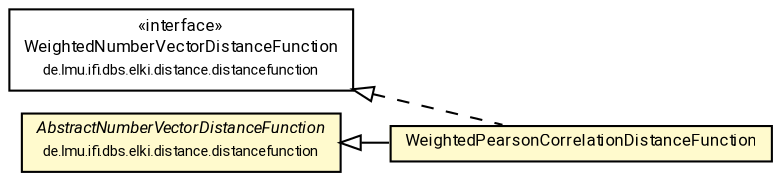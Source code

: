 #!/usr/local/bin/dot
#
# Class diagram 
# Generated by UMLGraph version R5_7_2-60-g0e99a6 (http://www.spinellis.gr/umlgraph/)
#

digraph G {
	graph [fontnames="svg"]
	edge [fontname="Roboto",fontsize=7,labelfontname="Roboto",labelfontsize=7,color="black"];
	node [fontname="Roboto",fontcolor="black",fontsize=8,shape=plaintext,margin=0,width=0,height=0];
	nodesep=0.15;
	ranksep=0.25;
	rankdir=LR;
	// de.lmu.ifi.dbs.elki.distance.distancefunction.correlation.WeightedPearsonCorrelationDistanceFunction
	c10887475 [label=<<table title="de.lmu.ifi.dbs.elki.distance.distancefunction.correlation.WeightedPearsonCorrelationDistanceFunction" border="0" cellborder="1" cellspacing="0" cellpadding="2" bgcolor="lemonChiffon" href="WeightedPearsonCorrelationDistanceFunction.html" target="_parent">
		<tr><td><table border="0" cellspacing="0" cellpadding="1">
		<tr><td align="center" balign="center"> <font face="Roboto">WeightedPearsonCorrelationDistanceFunction</font> </td></tr>
		</table></td></tr>
		</table>>, URL="WeightedPearsonCorrelationDistanceFunction.html"];
	// de.lmu.ifi.dbs.elki.distance.distancefunction.WeightedNumberVectorDistanceFunction<V>
	c10887489 [label=<<table title="de.lmu.ifi.dbs.elki.distance.distancefunction.WeightedNumberVectorDistanceFunction" border="0" cellborder="1" cellspacing="0" cellpadding="2" href="../WeightedNumberVectorDistanceFunction.html" target="_parent">
		<tr><td><table border="0" cellspacing="0" cellpadding="1">
		<tr><td align="center" balign="center"> &#171;interface&#187; </td></tr>
		<tr><td align="center" balign="center"> <font face="Roboto">WeightedNumberVectorDistanceFunction</font> </td></tr>
		<tr><td align="center" balign="center"> <font face="Roboto" point-size="7.0">de.lmu.ifi.dbs.elki.distance.distancefunction</font> </td></tr>
		</table></td></tr>
		</table>>, URL="../WeightedNumberVectorDistanceFunction.html"];
	// de.lmu.ifi.dbs.elki.distance.distancefunction.AbstractNumberVectorDistanceFunction
	c10887565 [label=<<table title="de.lmu.ifi.dbs.elki.distance.distancefunction.AbstractNumberVectorDistanceFunction" border="0" cellborder="1" cellspacing="0" cellpadding="2" bgcolor="LemonChiffon" href="../AbstractNumberVectorDistanceFunction.html" target="_parent">
		<tr><td><table border="0" cellspacing="0" cellpadding="1">
		<tr><td align="center" balign="center"> <font face="Roboto"><i>AbstractNumberVectorDistanceFunction</i></font> </td></tr>
		<tr><td align="center" balign="center"> <font face="Roboto" point-size="7.0">de.lmu.ifi.dbs.elki.distance.distancefunction</font> </td></tr>
		</table></td></tr>
		</table>>, URL="../AbstractNumberVectorDistanceFunction.html"];
	// de.lmu.ifi.dbs.elki.distance.distancefunction.correlation.WeightedPearsonCorrelationDistanceFunction extends de.lmu.ifi.dbs.elki.distance.distancefunction.AbstractNumberVectorDistanceFunction
	c10887565 -> c10887475 [arrowtail=empty,dir=back,weight=10];
	// de.lmu.ifi.dbs.elki.distance.distancefunction.correlation.WeightedPearsonCorrelationDistanceFunction implements de.lmu.ifi.dbs.elki.distance.distancefunction.WeightedNumberVectorDistanceFunction<V>
	c10887489 -> c10887475 [arrowtail=empty,style=dashed,dir=back,weight=9];
}

